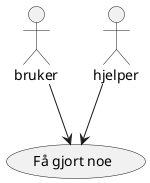 @startuml
usecase "Få gjort noe"

actor bruker
actor hjelper

bruker --> "Få gjort noe"
hjelper --> "Få gjort noe"

@enduml
